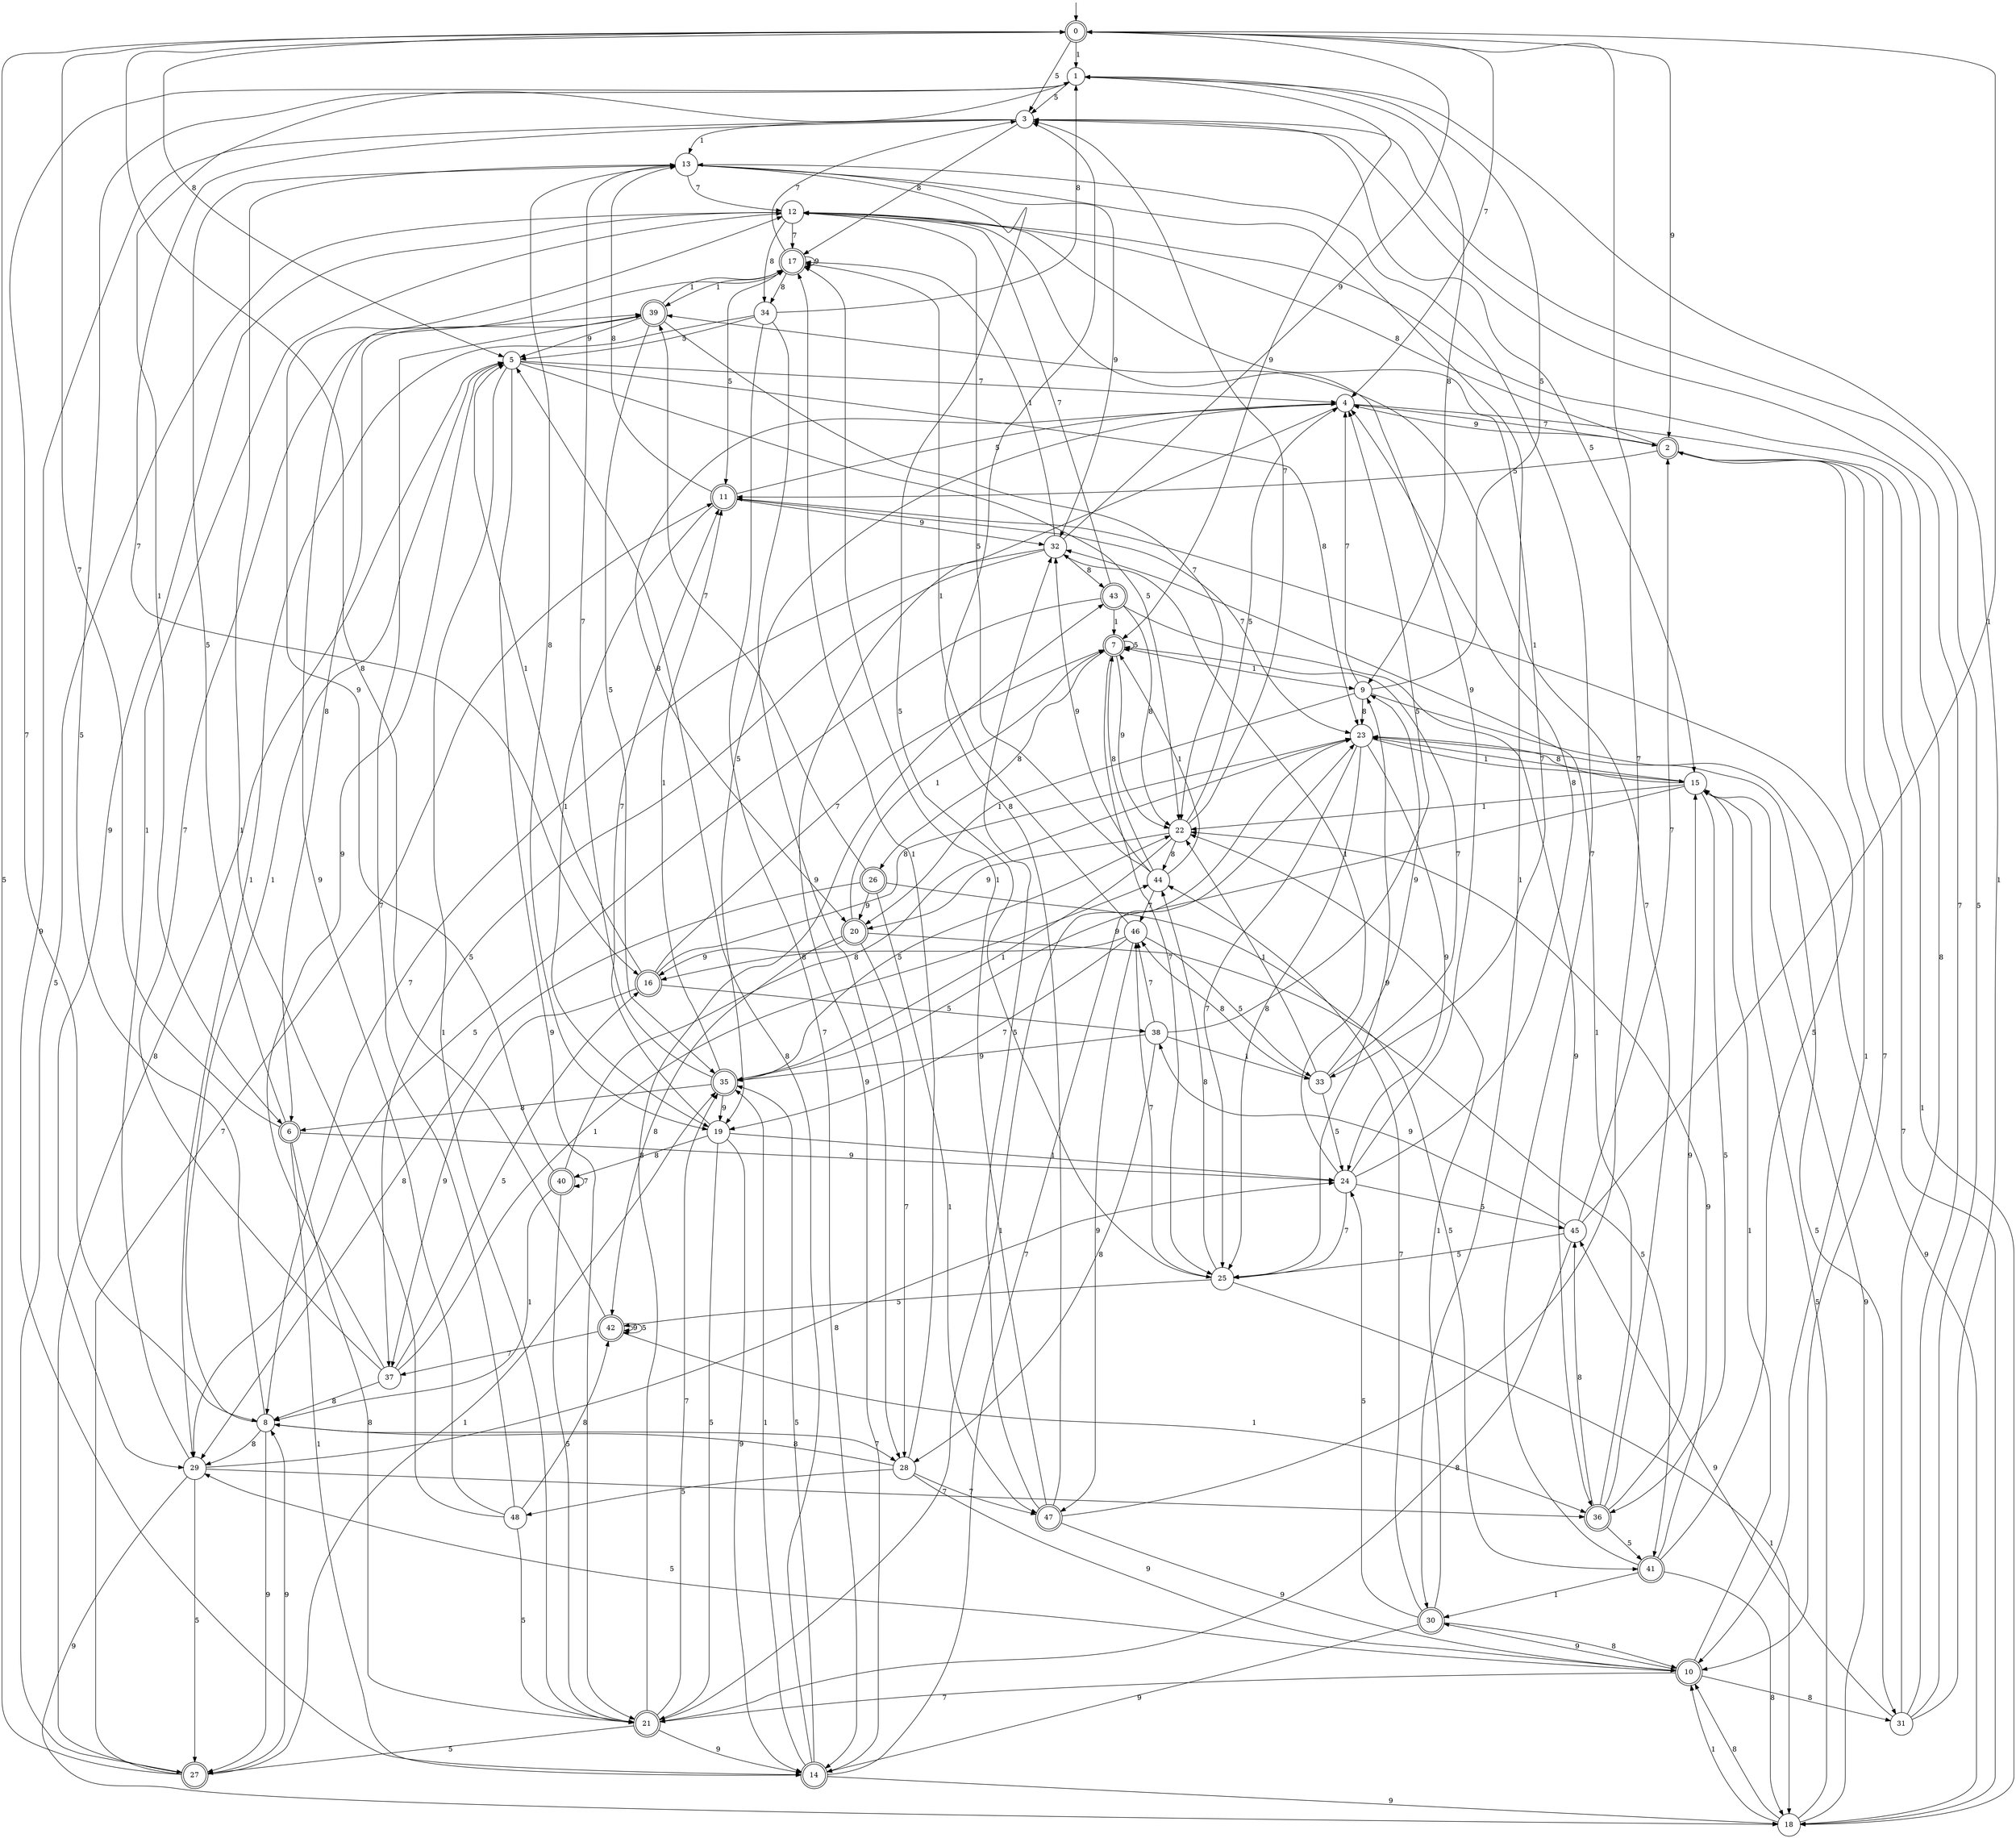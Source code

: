 digraph g {

	s0 [shape="doublecircle" label="0"];
	s1 [shape="circle" label="1"];
	s2 [shape="doublecircle" label="2"];
	s3 [shape="circle" label="3"];
	s4 [shape="circle" label="4"];
	s5 [shape="circle" label="5"];
	s6 [shape="doublecircle" label="6"];
	s7 [shape="doublecircle" label="7"];
	s8 [shape="circle" label="8"];
	s9 [shape="circle" label="9"];
	s10 [shape="doublecircle" label="10"];
	s11 [shape="doublecircle" label="11"];
	s12 [shape="circle" label="12"];
	s13 [shape="circle" label="13"];
	s14 [shape="doublecircle" label="14"];
	s15 [shape="circle" label="15"];
	s16 [shape="doublecircle" label="16"];
	s17 [shape="doublecircle" label="17"];
	s18 [shape="circle" label="18"];
	s19 [shape="circle" label="19"];
	s20 [shape="doublecircle" label="20"];
	s21 [shape="doublecircle" label="21"];
	s22 [shape="circle" label="22"];
	s23 [shape="circle" label="23"];
	s24 [shape="circle" label="24"];
	s25 [shape="circle" label="25"];
	s26 [shape="doublecircle" label="26"];
	s27 [shape="doublecircle" label="27"];
	s28 [shape="circle" label="28"];
	s29 [shape="circle" label="29"];
	s30 [shape="doublecircle" label="30"];
	s31 [shape="circle" label="31"];
	s32 [shape="circle" label="32"];
	s33 [shape="circle" label="33"];
	s34 [shape="circle" label="34"];
	s35 [shape="doublecircle" label="35"];
	s36 [shape="doublecircle" label="36"];
	s37 [shape="circle" label="37"];
	s38 [shape="circle" label="38"];
	s39 [shape="doublecircle" label="39"];
	s40 [shape="doublecircle" label="40"];
	s41 [shape="doublecircle" label="41"];
	s42 [shape="doublecircle" label="42"];
	s43 [shape="doublecircle" label="43"];
	s44 [shape="circle" label="44"];
	s45 [shape="circle" label="45"];
	s46 [shape="circle" label="46"];
	s47 [shape="doublecircle" label="47"];
	s48 [shape="circle" label="48"];
	s0 -> s1 [label="1"];
	s0 -> s2 [label="9"];
	s0 -> s3 [label="5"];
	s0 -> s4 [label="7"];
	s0 -> s5 [label="8"];
	s1 -> s6 [label="1"];
	s1 -> s7 [label="9"];
	s1 -> s3 [label="5"];
	s1 -> s8 [label="7"];
	s1 -> s9 [label="8"];
	s2 -> s10 [label="1"];
	s2 -> s4 [label="9"];
	s2 -> s11 [label="5"];
	s2 -> s10 [label="7"];
	s2 -> s12 [label="8"];
	s3 -> s13 [label="1"];
	s3 -> s14 [label="9"];
	s3 -> s15 [label="5"];
	s3 -> s16 [label="7"];
	s3 -> s17 [label="8"];
	s4 -> s18 [label="1"];
	s4 -> s14 [label="9"];
	s4 -> s19 [label="5"];
	s4 -> s2 [label="7"];
	s4 -> s20 [label="8"];
	s5 -> s21 [label="1"];
	s5 -> s21 [label="9"];
	s5 -> s22 [label="5"];
	s5 -> s4 [label="7"];
	s5 -> s23 [label="8"];
	s6 -> s14 [label="1"];
	s6 -> s24 [label="9"];
	s6 -> s13 [label="5"];
	s6 -> s0 [label="7"];
	s6 -> s21 [label="8"];
	s7 -> s9 [label="1"];
	s7 -> s22 [label="9"];
	s7 -> s7 [label="5"];
	s7 -> s25 [label="7"];
	s7 -> s26 [label="8"];
	s8 -> s5 [label="1"];
	s8 -> s27 [label="9"];
	s8 -> s1 [label="5"];
	s8 -> s28 [label="7"];
	s8 -> s29 [label="8"];
	s9 -> s20 [label="1"];
	s9 -> s18 [label="9"];
	s9 -> s1 [label="5"];
	s9 -> s4 [label="7"];
	s9 -> s23 [label="8"];
	s10 -> s15 [label="1"];
	s10 -> s30 [label="9"];
	s10 -> s29 [label="5"];
	s10 -> s21 [label="7"];
	s10 -> s31 [label="8"];
	s11 -> s19 [label="1"];
	s11 -> s32 [label="9"];
	s11 -> s4 [label="5"];
	s11 -> s23 [label="7"];
	s11 -> s13 [label="8"];
	s12 -> s33 [label="1"];
	s12 -> s29 [label="9"];
	s12 -> s27 [label="5"];
	s12 -> s17 [label="7"];
	s12 -> s34 [label="8"];
	s13 -> s30 [label="1"];
	s13 -> s32 [label="9"];
	s13 -> s25 [label="5"];
	s13 -> s12 [label="7"];
	s13 -> s19 [label="8"];
	s14 -> s35 [label="1"];
	s14 -> s18 [label="9"];
	s14 -> s35 [label="5"];
	s14 -> s23 [label="7"];
	s14 -> s5 [label="8"];
	s15 -> s22 [label="1"];
	s15 -> s35 [label="9"];
	s15 -> s36 [label="5"];
	s15 -> s23 [label="7"];
	s15 -> s23 [label="8"];
	s16 -> s5 [label="1"];
	s16 -> s37 [label="9"];
	s16 -> s38 [label="5"];
	s16 -> s7 [label="7"];
	s16 -> s23 [label="8"];
	s17 -> s39 [label="1"];
	s17 -> s17 [label="9"];
	s17 -> s11 [label="5"];
	s17 -> s3 [label="7"];
	s17 -> s34 [label="8"];
	s18 -> s10 [label="1"];
	s18 -> s15 [label="9"];
	s18 -> s15 [label="5"];
	s18 -> s2 [label="7"];
	s18 -> s10 [label="8"];
	s19 -> s24 [label="1"];
	s19 -> s14 [label="9"];
	s19 -> s21 [label="5"];
	s19 -> s11 [label="7"];
	s19 -> s40 [label="8"];
	s20 -> s7 [label="1"];
	s20 -> s16 [label="9"];
	s20 -> s41 [label="5"];
	s20 -> s28 [label="7"];
	s20 -> s42 [label="8"];
	s21 -> s23 [label="1"];
	s21 -> s14 [label="9"];
	s21 -> s27 [label="5"];
	s21 -> s35 [label="7"];
	s21 -> s43 [label="8"];
	s22 -> s35 [label="1"];
	s22 -> s20 [label="9"];
	s22 -> s4 [label="5"];
	s22 -> s3 [label="7"];
	s22 -> s44 [label="8"];
	s23 -> s15 [label="1"];
	s23 -> s24 [label="9"];
	s23 -> s31 [label="5"];
	s23 -> s25 [label="7"];
	s23 -> s25 [label="8"];
	s24 -> s32 [label="1"];
	s24 -> s12 [label="9"];
	s24 -> s45 [label="5"];
	s24 -> s25 [label="7"];
	s24 -> s4 [label="8"];
	s25 -> s18 [label="1"];
	s25 -> s9 [label="9"];
	s25 -> s42 [label="5"];
	s25 -> s46 [label="7"];
	s25 -> s44 [label="8"];
	s26 -> s47 [label="1"];
	s26 -> s20 [label="9"];
	s26 -> s41 [label="5"];
	s26 -> s39 [label="7"];
	s26 -> s29 [label="8"];
	s27 -> s35 [label="1"];
	s27 -> s8 [label="9"];
	s27 -> s0 [label="5"];
	s27 -> s11 [label="7"];
	s27 -> s5 [label="8"];
	s28 -> s17 [label="1"];
	s28 -> s10 [label="9"];
	s28 -> s48 [label="5"];
	s28 -> s47 [label="7"];
	s28 -> s8 [label="8"];
	s29 -> s12 [label="1"];
	s29 -> s18 [label="9"];
	s29 -> s27 [label="5"];
	s29 -> s36 [label="7"];
	s29 -> s24 [label="8"];
	s30 -> s22 [label="1"];
	s30 -> s14 [label="9"];
	s30 -> s24 [label="5"];
	s30 -> s44 [label="7"];
	s30 -> s10 [label="8"];
	s31 -> s1 [label="1"];
	s31 -> s45 [label="9"];
	s31 -> s3 [label="5"];
	s31 -> s3 [label="7"];
	s31 -> s12 [label="8"];
	s32 -> s17 [label="1"];
	s32 -> s0 [label="9"];
	s32 -> s37 [label="5"];
	s32 -> s8 [label="7"];
	s32 -> s43 [label="8"];
	s33 -> s22 [label="1"];
	s33 -> s9 [label="9"];
	s33 -> s24 [label="5"];
	s33 -> s7 [label="7"];
	s33 -> s46 [label="8"];
	s34 -> s29 [label="1"];
	s34 -> s28 [label="9"];
	s34 -> s5 [label="5"];
	s34 -> s14 [label="7"];
	s34 -> s1 [label="8"];
	s35 -> s11 [label="1"];
	s35 -> s19 [label="9"];
	s35 -> s22 [label="5"];
	s35 -> s13 [label="7"];
	s35 -> s6 [label="8"];
	s36 -> s32 [label="1"];
	s36 -> s15 [label="9"];
	s36 -> s41 [label="5"];
	s36 -> s39 [label="7"];
	s36 -> s45 [label="8"];
	s37 -> s44 [label="1"];
	s37 -> s5 [label="9"];
	s37 -> s16 [label="5"];
	s37 -> s39 [label="7"];
	s37 -> s8 [label="8"];
	s38 -> s33 [label="1"];
	s38 -> s35 [label="9"];
	s38 -> s4 [label="5"];
	s38 -> s46 [label="7"];
	s38 -> s28 [label="8"];
	s39 -> s17 [label="1"];
	s39 -> s5 [label="9"];
	s39 -> s35 [label="5"];
	s39 -> s22 [label="7"];
	s39 -> s6 [label="8"];
	s40 -> s8 [label="1"];
	s40 -> s12 [label="9"];
	s40 -> s21 [label="5"];
	s40 -> s40 [label="7"];
	s40 -> s23 [label="8"];
	s41 -> s30 [label="1"];
	s41 -> s22 [label="9"];
	s41 -> s11 [label="5"];
	s41 -> s13 [label="7"];
	s41 -> s18 [label="8"];
	s42 -> s36 [label="1"];
	s42 -> s42 [label="9"];
	s42 -> s42 [label="5"];
	s42 -> s37 [label="7"];
	s42 -> s0 [label="8"];
	s43 -> s7 [label="1"];
	s43 -> s36 [label="9"];
	s43 -> s29 [label="5"];
	s43 -> s12 [label="7"];
	s43 -> s22 [label="8"];
	s44 -> s7 [label="1"];
	s44 -> s32 [label="9"];
	s44 -> s12 [label="5"];
	s44 -> s46 [label="7"];
	s44 -> s7 [label="8"];
	s45 -> s0 [label="1"];
	s45 -> s38 [label="9"];
	s45 -> s25 [label="5"];
	s45 -> s2 [label="7"];
	s45 -> s21 [label="8"];
	s46 -> s17 [label="1"];
	s46 -> s47 [label="9"];
	s46 -> s33 [label="5"];
	s46 -> s19 [label="7"];
	s46 -> s16 [label="8"];
	s47 -> s17 [label="1"];
	s47 -> s10 [label="9"];
	s47 -> s32 [label="5"];
	s47 -> s0 [label="7"];
	s47 -> s3 [label="8"];
	s48 -> s13 [label="1"];
	s48 -> s17 [label="9"];
	s48 -> s21 [label="5"];
	s48 -> s39 [label="7"];
	s48 -> s42 [label="8"];

__start0 [label="" shape="none" width="0" height="0"];
__start0 -> s0;

}
